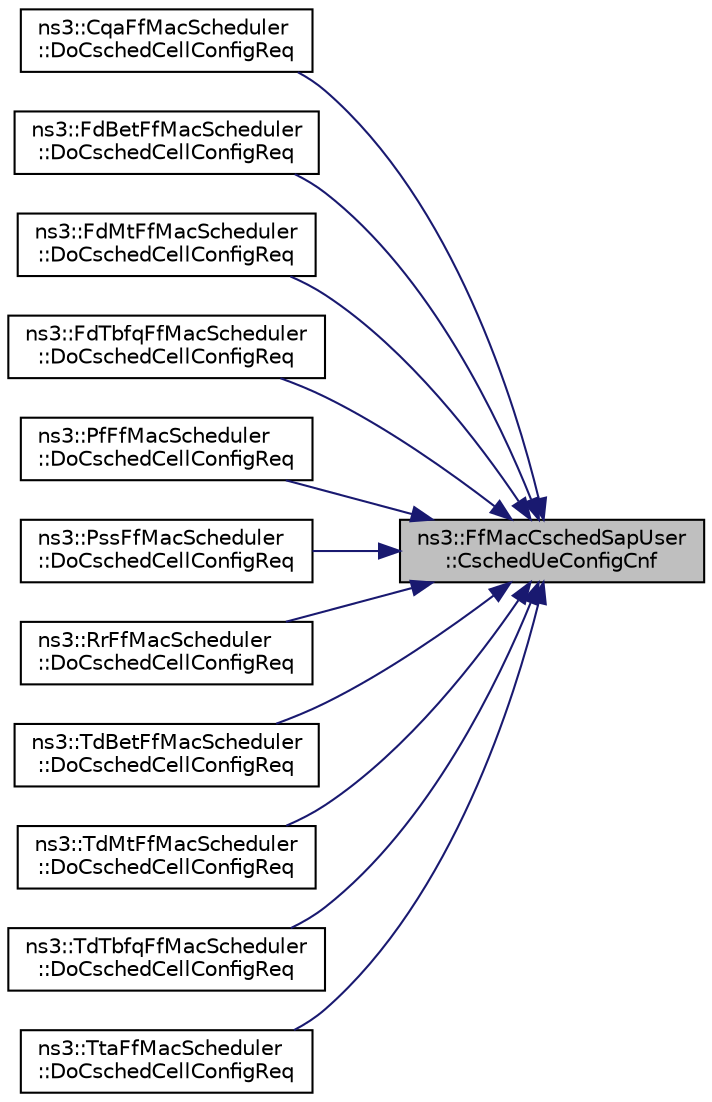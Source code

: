 digraph "ns3::FfMacCschedSapUser::CschedUeConfigCnf"
{
 // LATEX_PDF_SIZE
  edge [fontname="Helvetica",fontsize="10",labelfontname="Helvetica",labelfontsize="10"];
  node [fontname="Helvetica",fontsize="10",shape=record];
  rankdir="RL";
  Node1 [label="ns3::FfMacCschedSapUser\l::CschedUeConfigCnf",height=0.2,width=0.4,color="black", fillcolor="grey75", style="filled", fontcolor="black",tooltip="CSCHED_UE_CONFIG_CNF."];
  Node1 -> Node2 [dir="back",color="midnightblue",fontsize="10",style="solid",fontname="Helvetica"];
  Node2 [label="ns3::CqaFfMacScheduler\l::DoCschedCellConfigReq",height=0.2,width=0.4,color="black", fillcolor="white", style="filled",URL="$classns3_1_1_cqa_ff_mac_scheduler.html#a2baaf97ccfa2c61ea0761b3f3156fcaf",tooltip="Csched Cell Config Request."];
  Node1 -> Node3 [dir="back",color="midnightblue",fontsize="10",style="solid",fontname="Helvetica"];
  Node3 [label="ns3::FdBetFfMacScheduler\l::DoCschedCellConfigReq",height=0.2,width=0.4,color="black", fillcolor="white", style="filled",URL="$classns3_1_1_fd_bet_ff_mac_scheduler.html#a80d9ac0f705691a9142db353bf452bad",tooltip="CSched cell config request function."];
  Node1 -> Node4 [dir="back",color="midnightblue",fontsize="10",style="solid",fontname="Helvetica"];
  Node4 [label="ns3::FdMtFfMacScheduler\l::DoCschedCellConfigReq",height=0.2,width=0.4,color="black", fillcolor="white", style="filled",URL="$classns3_1_1_fd_mt_ff_mac_scheduler.html#a0d32ee29d79325c13e6478a61362066c",tooltip="Csched cell config request function."];
  Node1 -> Node5 [dir="back",color="midnightblue",fontsize="10",style="solid",fontname="Helvetica"];
  Node5 [label="ns3::FdTbfqFfMacScheduler\l::DoCschedCellConfigReq",height=0.2,width=0.4,color="black", fillcolor="white", style="filled",URL="$classns3_1_1_fd_tbfq_ff_mac_scheduler.html#abeea694d2a927c5951883d0fa191eee2",tooltip="Csched cell config request function."];
  Node1 -> Node6 [dir="back",color="midnightblue",fontsize="10",style="solid",fontname="Helvetica"];
  Node6 [label="ns3::PfFfMacScheduler\l::DoCschedCellConfigReq",height=0.2,width=0.4,color="black", fillcolor="white", style="filled",URL="$classns3_1_1_pf_ff_mac_scheduler.html#a3b00a50e02e97984baaf5c1f7af073fe",tooltip="CSched cell config request."];
  Node1 -> Node7 [dir="back",color="midnightblue",fontsize="10",style="solid",fontname="Helvetica"];
  Node7 [label="ns3::PssFfMacScheduler\l::DoCschedCellConfigReq",height=0.2,width=0.4,color="black", fillcolor="white", style="filled",URL="$classns3_1_1_pss_ff_mac_scheduler.html#a9c63ab9df8fe1bba7cd615dfb0c975df",tooltip="CSched cell config request function."];
  Node1 -> Node8 [dir="back",color="midnightblue",fontsize="10",style="solid",fontname="Helvetica"];
  Node8 [label="ns3::RrFfMacScheduler\l::DoCschedCellConfigReq",height=0.2,width=0.4,color="black", fillcolor="white", style="filled",URL="$classns3_1_1_rr_ff_mac_scheduler.html#ab72bbfd5677f4f23b78c27593e2645ef",tooltip="CSched cell config request."];
  Node1 -> Node9 [dir="back",color="midnightblue",fontsize="10",style="solid",fontname="Helvetica"];
  Node9 [label="ns3::TdBetFfMacScheduler\l::DoCschedCellConfigReq",height=0.2,width=0.4,color="black", fillcolor="white", style="filled",URL="$classns3_1_1_td_bet_ff_mac_scheduler.html#a27ea7f4b387b2a8b38557a1acc2d5b22",tooltip="CSched cell config request."];
  Node1 -> Node10 [dir="back",color="midnightblue",fontsize="10",style="solid",fontname="Helvetica"];
  Node10 [label="ns3::TdMtFfMacScheduler\l::DoCschedCellConfigReq",height=0.2,width=0.4,color="black", fillcolor="white", style="filled",URL="$classns3_1_1_td_mt_ff_mac_scheduler.html#ae45b871e81192d1ff874fa3dcf81d7d5",tooltip="CSched cell config request."];
  Node1 -> Node11 [dir="back",color="midnightblue",fontsize="10",style="solid",fontname="Helvetica"];
  Node11 [label="ns3::TdTbfqFfMacScheduler\l::DoCschedCellConfigReq",height=0.2,width=0.4,color="black", fillcolor="white", style="filled",URL="$classns3_1_1_td_tbfq_ff_mac_scheduler.html#abefcf3499dbe3ce359df0d09d3da4ac5",tooltip="CSched cell config request."];
  Node1 -> Node12 [dir="back",color="midnightblue",fontsize="10",style="solid",fontname="Helvetica"];
  Node12 [label="ns3::TtaFfMacScheduler\l::DoCschedCellConfigReq",height=0.2,width=0.4,color="black", fillcolor="white", style="filled",URL="$classns3_1_1_tta_ff_mac_scheduler.html#afc5fedc08874048b5cdcd5a12d27d51b",tooltip="CSched cell config request function."];
}
